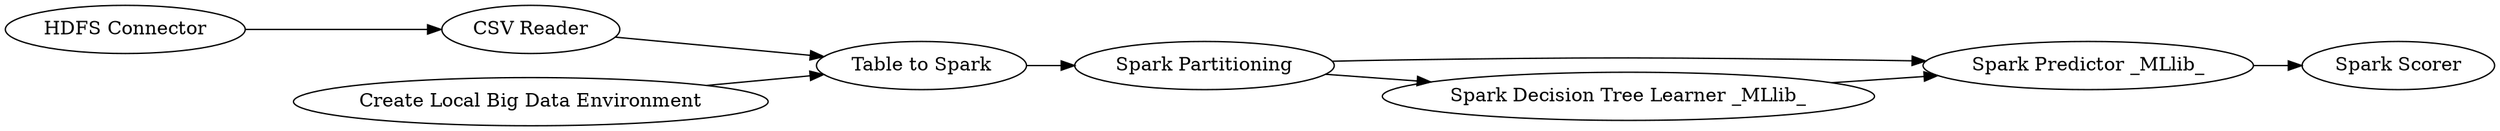 digraph {
	1 -> 4
	4 -> 3
	8 -> 6
	3 -> 8
	5 -> 6
	2 -> 3
	8 -> 5
	6 -> 7
	5 [label="Spark Decision Tree Learner _MLlib_"]
	1 [label="HDFS Connector"]
	7 [label="Spark Scorer"]
	4 [label="CSV Reader"]
	8 [label="Spark Partitioning"]
	6 [label="Spark Predictor _MLlib_"]
	3 [label="Table to Spark"]
	2 [label="Create Local Big Data Environment"]
	rankdir=LR
}
